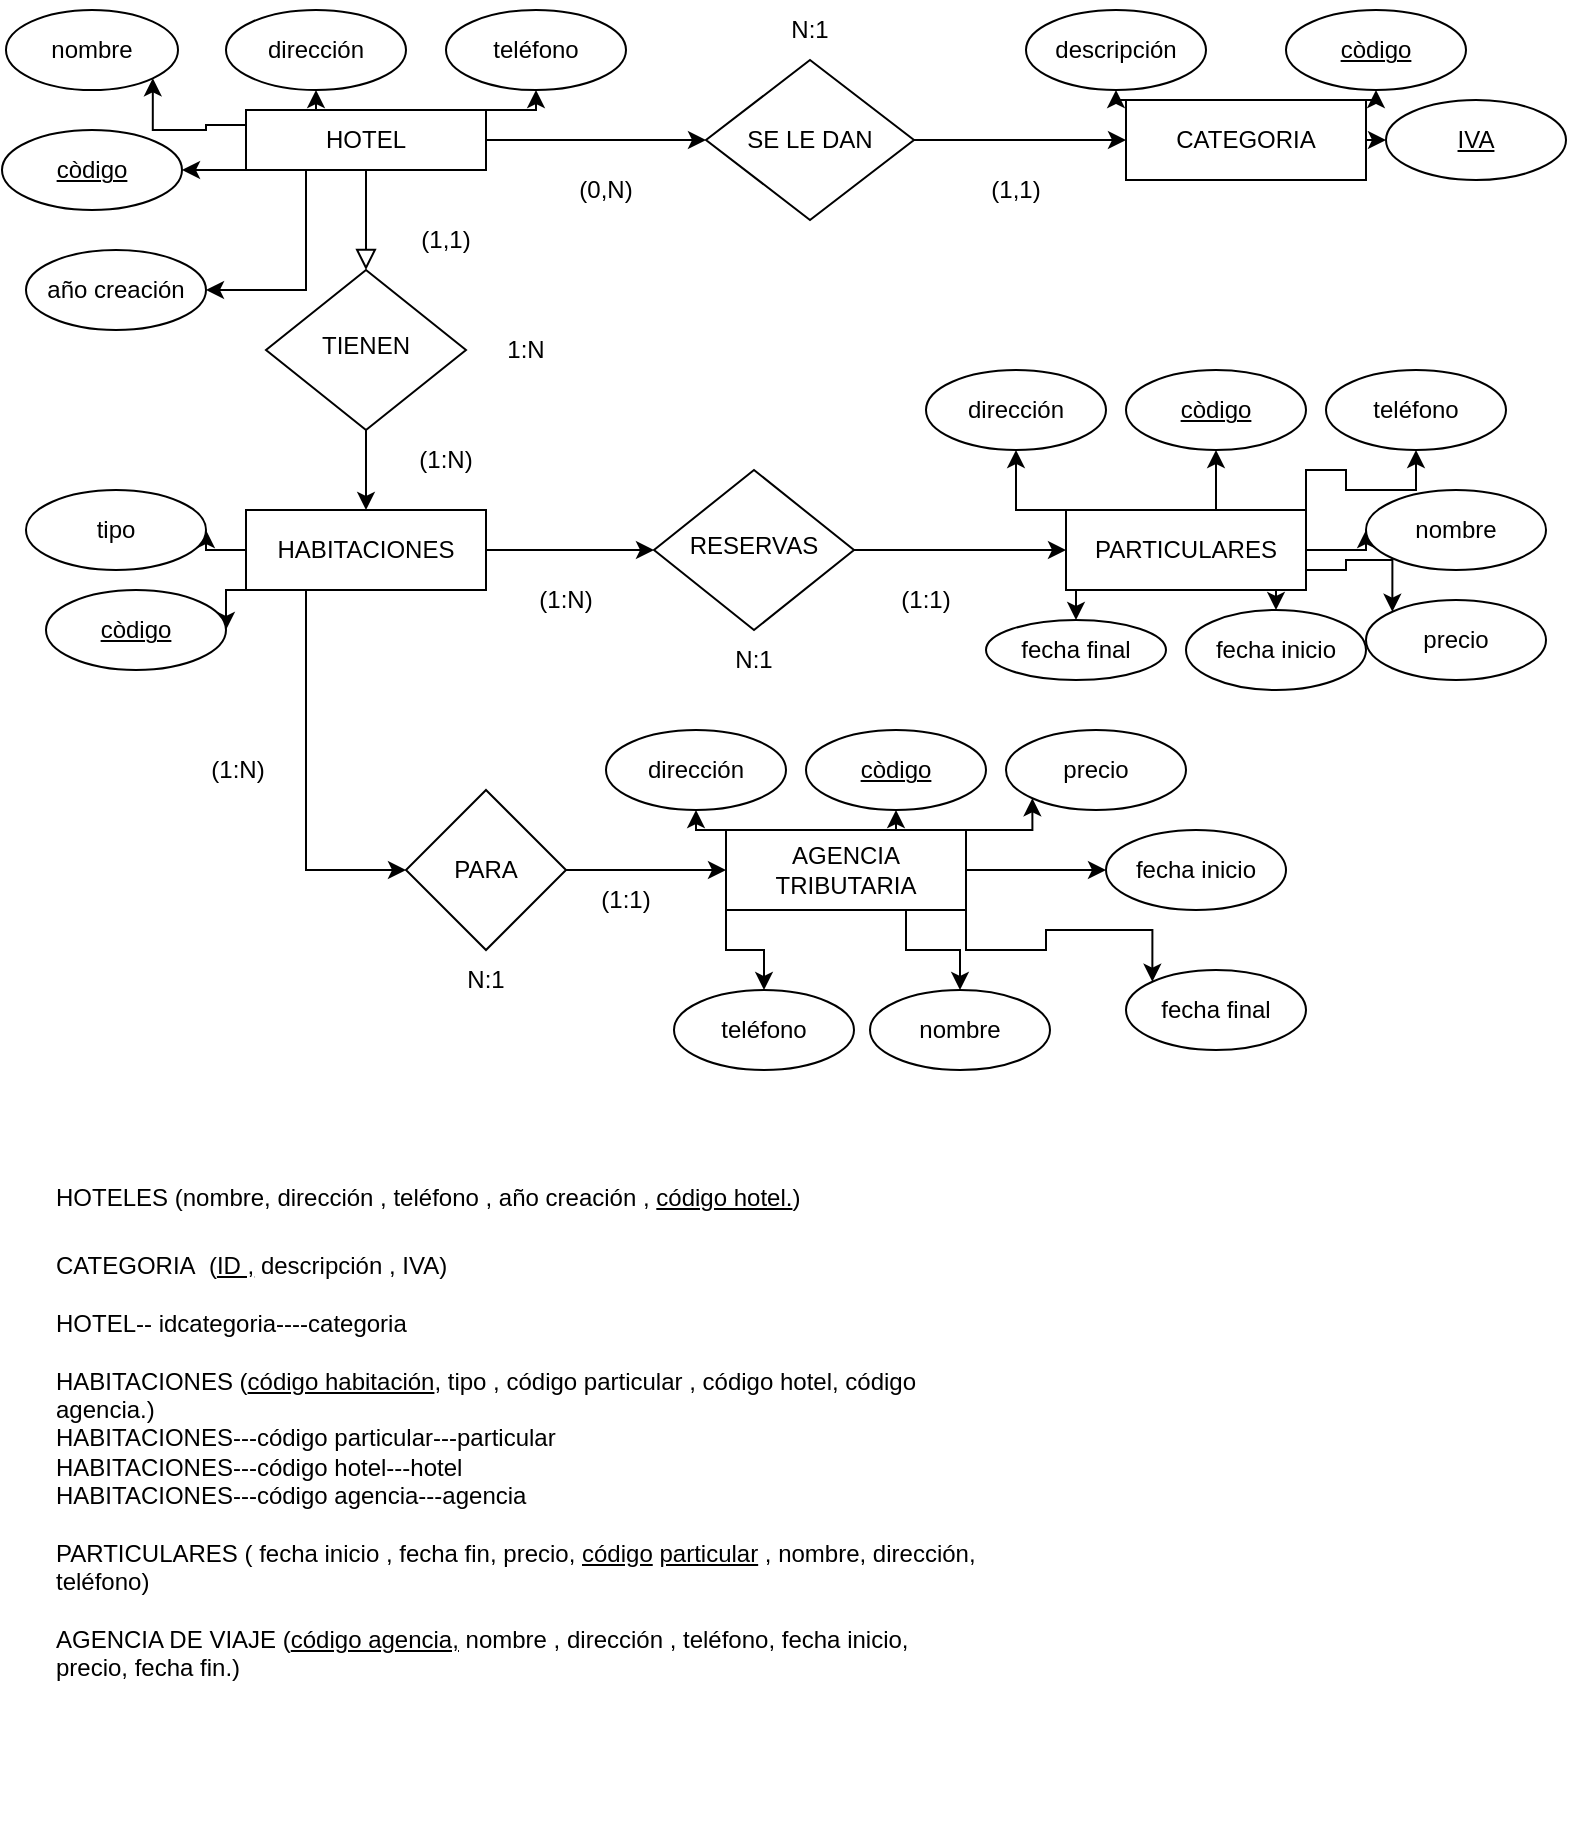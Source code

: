 <mxfile version="22.1.0" type="device">
  <diagram id="C5RBs43oDa-KdzZeNtuy" name="Page-1">
    <mxGraphModel dx="1072" dy="481" grid="1" gridSize="10" guides="1" tooltips="1" connect="1" arrows="1" fold="1" page="1" pageScale="1" pageWidth="827" pageHeight="1169" math="0" shadow="0">
      <root>
        <mxCell id="WIyWlLk6GJQsqaUBKTNV-0" />
        <mxCell id="WIyWlLk6GJQsqaUBKTNV-1" parent="WIyWlLk6GJQsqaUBKTNV-0" />
        <mxCell id="WIyWlLk6GJQsqaUBKTNV-2" value="" style="rounded=0;html=1;jettySize=auto;orthogonalLoop=1;fontSize=11;endArrow=block;endFill=0;endSize=8;strokeWidth=1;shadow=0;labelBackgroundColor=none;edgeStyle=orthogonalEdgeStyle;" parent="WIyWlLk6GJQsqaUBKTNV-1" source="WIyWlLk6GJQsqaUBKTNV-3" target="WIyWlLk6GJQsqaUBKTNV-6" edge="1">
          <mxGeometry relative="1" as="geometry" />
        </mxCell>
        <mxCell id="SBHurYg6BpUOCejWEk27-8" style="edgeStyle=orthogonalEdgeStyle;rounded=0;orthogonalLoop=1;jettySize=auto;html=1;exitX=1;exitY=0.5;exitDx=0;exitDy=0;entryX=0;entryY=0.5;entryDx=0;entryDy=0;" edge="1" parent="WIyWlLk6GJQsqaUBKTNV-1" source="WIyWlLk6GJQsqaUBKTNV-3" target="SBHurYg6BpUOCejWEk27-6">
          <mxGeometry relative="1" as="geometry" />
        </mxCell>
        <mxCell id="SBHurYg6BpUOCejWEk27-13" style="edgeStyle=orthogonalEdgeStyle;rounded=0;orthogonalLoop=1;jettySize=auto;html=1;exitX=0.25;exitY=1;exitDx=0;exitDy=0;entryX=1;entryY=0.5;entryDx=0;entryDy=0;" edge="1" parent="WIyWlLk6GJQsqaUBKTNV-1" source="WIyWlLk6GJQsqaUBKTNV-3" target="SBHurYg6BpUOCejWEk27-4">
          <mxGeometry relative="1" as="geometry" />
        </mxCell>
        <mxCell id="SBHurYg6BpUOCejWEk27-14" style="edgeStyle=orthogonalEdgeStyle;rounded=0;orthogonalLoop=1;jettySize=auto;html=1;exitX=0;exitY=1;exitDx=0;exitDy=0;entryX=1;entryY=0.5;entryDx=0;entryDy=0;" edge="1" parent="WIyWlLk6GJQsqaUBKTNV-1" source="WIyWlLk6GJQsqaUBKTNV-3" target="SBHurYg6BpUOCejWEk27-3">
          <mxGeometry relative="1" as="geometry" />
        </mxCell>
        <mxCell id="SBHurYg6BpUOCejWEk27-15" style="edgeStyle=orthogonalEdgeStyle;rounded=0;orthogonalLoop=1;jettySize=auto;html=1;exitX=0;exitY=0.25;exitDx=0;exitDy=0;entryX=1;entryY=1;entryDx=0;entryDy=0;" edge="1" parent="WIyWlLk6GJQsqaUBKTNV-1" source="WIyWlLk6GJQsqaUBKTNV-3" target="SBHurYg6BpUOCejWEk27-0">
          <mxGeometry relative="1" as="geometry" />
        </mxCell>
        <mxCell id="SBHurYg6BpUOCejWEk27-16" style="edgeStyle=orthogonalEdgeStyle;rounded=0;orthogonalLoop=1;jettySize=auto;html=1;exitX=0.25;exitY=0;exitDx=0;exitDy=0;entryX=0.5;entryY=1;entryDx=0;entryDy=0;" edge="1" parent="WIyWlLk6GJQsqaUBKTNV-1" source="WIyWlLk6GJQsqaUBKTNV-3" target="SBHurYg6BpUOCejWEk27-1">
          <mxGeometry relative="1" as="geometry" />
        </mxCell>
        <mxCell id="SBHurYg6BpUOCejWEk27-17" style="edgeStyle=orthogonalEdgeStyle;rounded=0;orthogonalLoop=1;jettySize=auto;html=1;exitX=1;exitY=0;exitDx=0;exitDy=0;entryX=0.5;entryY=1;entryDx=0;entryDy=0;" edge="1" parent="WIyWlLk6GJQsqaUBKTNV-1" source="WIyWlLk6GJQsqaUBKTNV-3" target="SBHurYg6BpUOCejWEk27-2">
          <mxGeometry relative="1" as="geometry" />
        </mxCell>
        <mxCell id="WIyWlLk6GJQsqaUBKTNV-3" value="HOTEL" style="rounded=1;whiteSpace=wrap;html=1;fontSize=12;glass=0;strokeWidth=1;shadow=0;arcSize=0;" parent="WIyWlLk6GJQsqaUBKTNV-1" vertex="1">
          <mxGeometry x="160" y="90" width="120" height="30" as="geometry" />
        </mxCell>
        <mxCell id="SBHurYg6BpUOCejWEk27-21" style="edgeStyle=orthogonalEdgeStyle;rounded=0;orthogonalLoop=1;jettySize=auto;html=1;exitX=0.5;exitY=1;exitDx=0;exitDy=0;entryX=0.5;entryY=0;entryDx=0;entryDy=0;" edge="1" parent="WIyWlLk6GJQsqaUBKTNV-1" source="WIyWlLk6GJQsqaUBKTNV-6" target="WIyWlLk6GJQsqaUBKTNV-12">
          <mxGeometry relative="1" as="geometry" />
        </mxCell>
        <mxCell id="WIyWlLk6GJQsqaUBKTNV-6" value="TIENEN" style="rhombus;whiteSpace=wrap;html=1;shadow=0;fontFamily=Helvetica;fontSize=12;align=center;strokeWidth=1;spacing=6;spacingTop=-4;" parent="WIyWlLk6GJQsqaUBKTNV-1" vertex="1">
          <mxGeometry x="170" y="170" width="100" height="80" as="geometry" />
        </mxCell>
        <mxCell id="SBHurYg6BpUOCejWEk27-18" style="edgeStyle=orthogonalEdgeStyle;rounded=0;orthogonalLoop=1;jettySize=auto;html=1;exitX=0;exitY=0;exitDx=0;exitDy=0;entryX=0.5;entryY=1;entryDx=0;entryDy=0;" edge="1" parent="WIyWlLk6GJQsqaUBKTNV-1" source="WIyWlLk6GJQsqaUBKTNV-7" target="SBHurYg6BpUOCejWEk27-10">
          <mxGeometry relative="1" as="geometry" />
        </mxCell>
        <mxCell id="SBHurYg6BpUOCejWEk27-19" style="edgeStyle=orthogonalEdgeStyle;rounded=0;orthogonalLoop=1;jettySize=auto;html=1;exitX=1;exitY=0;exitDx=0;exitDy=0;entryX=0.5;entryY=1;entryDx=0;entryDy=0;" edge="1" parent="WIyWlLk6GJQsqaUBKTNV-1" source="WIyWlLk6GJQsqaUBKTNV-7" target="SBHurYg6BpUOCejWEk27-11">
          <mxGeometry relative="1" as="geometry" />
        </mxCell>
        <mxCell id="SBHurYg6BpUOCejWEk27-20" style="edgeStyle=orthogonalEdgeStyle;rounded=0;orthogonalLoop=1;jettySize=auto;html=1;exitX=1;exitY=0.5;exitDx=0;exitDy=0;entryX=0;entryY=0.5;entryDx=0;entryDy=0;" edge="1" parent="WIyWlLk6GJQsqaUBKTNV-1" source="WIyWlLk6GJQsqaUBKTNV-7" target="SBHurYg6BpUOCejWEk27-12">
          <mxGeometry relative="1" as="geometry" />
        </mxCell>
        <mxCell id="WIyWlLk6GJQsqaUBKTNV-7" value="CATEGORIA" style="rounded=1;whiteSpace=wrap;html=1;fontSize=12;glass=0;strokeWidth=1;shadow=0;arcSize=0;" parent="WIyWlLk6GJQsqaUBKTNV-1" vertex="1">
          <mxGeometry x="600" y="85" width="120" height="40" as="geometry" />
        </mxCell>
        <mxCell id="SBHurYg6BpUOCejWEk27-25" style="edgeStyle=orthogonalEdgeStyle;rounded=0;orthogonalLoop=1;jettySize=auto;html=1;exitX=1;exitY=0.5;exitDx=0;exitDy=0;entryX=0;entryY=0.5;entryDx=0;entryDy=0;" edge="1" parent="WIyWlLk6GJQsqaUBKTNV-1" source="WIyWlLk6GJQsqaUBKTNV-10" target="WIyWlLk6GJQsqaUBKTNV-11">
          <mxGeometry relative="1" as="geometry" />
        </mxCell>
        <mxCell id="WIyWlLk6GJQsqaUBKTNV-10" value="RESERVAS" style="rhombus;whiteSpace=wrap;html=1;shadow=0;fontFamily=Helvetica;fontSize=12;align=center;strokeWidth=1;spacing=6;spacingTop=-4;" parent="WIyWlLk6GJQsqaUBKTNV-1" vertex="1">
          <mxGeometry x="364" y="270" width="100" height="80" as="geometry" />
        </mxCell>
        <mxCell id="SBHurYg6BpUOCejWEk27-38" style="edgeStyle=orthogonalEdgeStyle;rounded=0;orthogonalLoop=1;jettySize=auto;html=1;exitX=0;exitY=0;exitDx=0;exitDy=0;entryX=0.5;entryY=1;entryDx=0;entryDy=0;" edge="1" parent="WIyWlLk6GJQsqaUBKTNV-1" source="WIyWlLk6GJQsqaUBKTNV-11" target="SBHurYg6BpUOCejWEk27-33">
          <mxGeometry relative="1" as="geometry" />
        </mxCell>
        <mxCell id="SBHurYg6BpUOCejWEk27-39" style="edgeStyle=orthogonalEdgeStyle;rounded=0;orthogonalLoop=1;jettySize=auto;html=1;exitX=0.5;exitY=0;exitDx=0;exitDy=0;entryX=0.5;entryY=1;entryDx=0;entryDy=0;" edge="1" parent="WIyWlLk6GJQsqaUBKTNV-1" source="WIyWlLk6GJQsqaUBKTNV-11" target="SBHurYg6BpUOCejWEk27-26">
          <mxGeometry relative="1" as="geometry" />
        </mxCell>
        <mxCell id="SBHurYg6BpUOCejWEk27-40" style="edgeStyle=orthogonalEdgeStyle;rounded=0;orthogonalLoop=1;jettySize=auto;html=1;exitX=1;exitY=0;exitDx=0;exitDy=0;entryX=0.5;entryY=1;entryDx=0;entryDy=0;" edge="1" parent="WIyWlLk6GJQsqaUBKTNV-1" source="WIyWlLk6GJQsqaUBKTNV-11" target="SBHurYg6BpUOCejWEk27-28">
          <mxGeometry relative="1" as="geometry" />
        </mxCell>
        <mxCell id="SBHurYg6BpUOCejWEk27-41" style="edgeStyle=orthogonalEdgeStyle;rounded=0;orthogonalLoop=1;jettySize=auto;html=1;exitX=1;exitY=0.5;exitDx=0;exitDy=0;entryX=0;entryY=0.5;entryDx=0;entryDy=0;" edge="1" parent="WIyWlLk6GJQsqaUBKTNV-1" source="WIyWlLk6GJQsqaUBKTNV-11" target="SBHurYg6BpUOCejWEk27-29">
          <mxGeometry relative="1" as="geometry" />
        </mxCell>
        <mxCell id="SBHurYg6BpUOCejWEk27-42" style="edgeStyle=orthogonalEdgeStyle;rounded=0;orthogonalLoop=1;jettySize=auto;html=1;exitX=1;exitY=0.75;exitDx=0;exitDy=0;entryX=0;entryY=0;entryDx=0;entryDy=0;" edge="1" parent="WIyWlLk6GJQsqaUBKTNV-1" source="WIyWlLk6GJQsqaUBKTNV-11" target="SBHurYg6BpUOCejWEk27-30">
          <mxGeometry relative="1" as="geometry" />
        </mxCell>
        <mxCell id="SBHurYg6BpUOCejWEk27-43" style="edgeStyle=orthogonalEdgeStyle;rounded=0;orthogonalLoop=1;jettySize=auto;html=1;exitX=0.75;exitY=1;exitDx=0;exitDy=0;entryX=0.5;entryY=0;entryDx=0;entryDy=0;" edge="1" parent="WIyWlLk6GJQsqaUBKTNV-1" source="WIyWlLk6GJQsqaUBKTNV-11" target="SBHurYg6BpUOCejWEk27-31">
          <mxGeometry relative="1" as="geometry" />
        </mxCell>
        <mxCell id="SBHurYg6BpUOCejWEk27-44" style="edgeStyle=orthogonalEdgeStyle;rounded=0;orthogonalLoop=1;jettySize=auto;html=1;exitX=0.25;exitY=1;exitDx=0;exitDy=0;entryX=0.5;entryY=0;entryDx=0;entryDy=0;" edge="1" parent="WIyWlLk6GJQsqaUBKTNV-1" source="WIyWlLk6GJQsqaUBKTNV-11" target="SBHurYg6BpUOCejWEk27-32">
          <mxGeometry relative="1" as="geometry" />
        </mxCell>
        <mxCell id="WIyWlLk6GJQsqaUBKTNV-11" value="PARTICULARES" style="rounded=1;whiteSpace=wrap;html=1;fontSize=12;glass=0;strokeWidth=1;shadow=0;arcSize=0;" parent="WIyWlLk6GJQsqaUBKTNV-1" vertex="1">
          <mxGeometry x="570" y="290" width="120" height="40" as="geometry" />
        </mxCell>
        <mxCell id="SBHurYg6BpUOCejWEk27-24" style="edgeStyle=orthogonalEdgeStyle;rounded=0;orthogonalLoop=1;jettySize=auto;html=1;exitX=1;exitY=0.5;exitDx=0;exitDy=0;entryX=0;entryY=0.5;entryDx=0;entryDy=0;" edge="1" parent="WIyWlLk6GJQsqaUBKTNV-1" source="WIyWlLk6GJQsqaUBKTNV-12" target="WIyWlLk6GJQsqaUBKTNV-10">
          <mxGeometry relative="1" as="geometry" />
        </mxCell>
        <mxCell id="SBHurYg6BpUOCejWEk27-35" style="edgeStyle=orthogonalEdgeStyle;rounded=0;orthogonalLoop=1;jettySize=auto;html=1;exitX=0.25;exitY=1;exitDx=0;exitDy=0;entryX=0;entryY=0.5;entryDx=0;entryDy=0;" edge="1" parent="WIyWlLk6GJQsqaUBKTNV-1" source="WIyWlLk6GJQsqaUBKTNV-12" target="SBHurYg6BpUOCejWEk27-34">
          <mxGeometry relative="1" as="geometry" />
        </mxCell>
        <mxCell id="SBHurYg6BpUOCejWEk27-36" style="edgeStyle=orthogonalEdgeStyle;rounded=0;orthogonalLoop=1;jettySize=auto;html=1;exitX=0;exitY=0.5;exitDx=0;exitDy=0;entryX=1;entryY=0.5;entryDx=0;entryDy=0;" edge="1" parent="WIyWlLk6GJQsqaUBKTNV-1" source="WIyWlLk6GJQsqaUBKTNV-12" target="SBHurYg6BpUOCejWEk27-23">
          <mxGeometry relative="1" as="geometry" />
        </mxCell>
        <mxCell id="SBHurYg6BpUOCejWEk27-37" style="edgeStyle=orthogonalEdgeStyle;rounded=0;orthogonalLoop=1;jettySize=auto;html=1;exitX=0;exitY=1;exitDx=0;exitDy=0;entryX=1;entryY=0.5;entryDx=0;entryDy=0;" edge="1" parent="WIyWlLk6GJQsqaUBKTNV-1" source="WIyWlLk6GJQsqaUBKTNV-12" target="SBHurYg6BpUOCejWEk27-22">
          <mxGeometry relative="1" as="geometry" />
        </mxCell>
        <mxCell id="WIyWlLk6GJQsqaUBKTNV-12" value="HABITACIONES" style="rounded=1;whiteSpace=wrap;html=1;fontSize=12;glass=0;strokeWidth=1;shadow=0;arcSize=0;" parent="WIyWlLk6GJQsqaUBKTNV-1" vertex="1">
          <mxGeometry x="160" y="290" width="120" height="40" as="geometry" />
        </mxCell>
        <mxCell id="SBHurYg6BpUOCejWEk27-0" value="nombre" style="ellipse;whiteSpace=wrap;html=1;" vertex="1" parent="WIyWlLk6GJQsqaUBKTNV-1">
          <mxGeometry x="40" y="40" width="86" height="40" as="geometry" />
        </mxCell>
        <mxCell id="SBHurYg6BpUOCejWEk27-1" value="dirección" style="ellipse;whiteSpace=wrap;html=1;" vertex="1" parent="WIyWlLk6GJQsqaUBKTNV-1">
          <mxGeometry x="150" y="40" width="90" height="40" as="geometry" />
        </mxCell>
        <mxCell id="SBHurYg6BpUOCejWEk27-2" value="teléfono" style="ellipse;whiteSpace=wrap;html=1;" vertex="1" parent="WIyWlLk6GJQsqaUBKTNV-1">
          <mxGeometry x="260" y="40" width="90" height="40" as="geometry" />
        </mxCell>
        <mxCell id="SBHurYg6BpUOCejWEk27-3" value="&lt;u&gt;còdigo&lt;/u&gt;" style="ellipse;whiteSpace=wrap;html=1;" vertex="1" parent="WIyWlLk6GJQsqaUBKTNV-1">
          <mxGeometry x="38" y="100" width="90" height="40" as="geometry" />
        </mxCell>
        <mxCell id="SBHurYg6BpUOCejWEk27-4" value="año creación" style="ellipse;whiteSpace=wrap;html=1;" vertex="1" parent="WIyWlLk6GJQsqaUBKTNV-1">
          <mxGeometry x="50" y="160" width="90" height="40" as="geometry" />
        </mxCell>
        <mxCell id="SBHurYg6BpUOCejWEk27-7" style="edgeStyle=orthogonalEdgeStyle;rounded=0;orthogonalLoop=1;jettySize=auto;html=1;exitX=1;exitY=0.5;exitDx=0;exitDy=0;" edge="1" parent="WIyWlLk6GJQsqaUBKTNV-1" source="SBHurYg6BpUOCejWEk27-6" target="WIyWlLk6GJQsqaUBKTNV-7">
          <mxGeometry relative="1" as="geometry" />
        </mxCell>
        <mxCell id="SBHurYg6BpUOCejWEk27-6" value="SE LE DAN" style="rhombus;whiteSpace=wrap;html=1;" vertex="1" parent="WIyWlLk6GJQsqaUBKTNV-1">
          <mxGeometry x="390" y="65" width="104" height="80" as="geometry" />
        </mxCell>
        <mxCell id="SBHurYg6BpUOCejWEk27-10" value="descripción" style="ellipse;whiteSpace=wrap;html=1;" vertex="1" parent="WIyWlLk6GJQsqaUBKTNV-1">
          <mxGeometry x="550" y="40" width="90" height="40" as="geometry" />
        </mxCell>
        <mxCell id="SBHurYg6BpUOCejWEk27-11" value="&lt;u&gt;còdigo&lt;/u&gt;" style="ellipse;whiteSpace=wrap;html=1;" vertex="1" parent="WIyWlLk6GJQsqaUBKTNV-1">
          <mxGeometry x="680" y="40" width="90" height="40" as="geometry" />
        </mxCell>
        <mxCell id="SBHurYg6BpUOCejWEk27-12" value="&lt;u&gt;IVA&lt;/u&gt;" style="ellipse;whiteSpace=wrap;html=1;" vertex="1" parent="WIyWlLk6GJQsqaUBKTNV-1">
          <mxGeometry x="730" y="85" width="90" height="40" as="geometry" />
        </mxCell>
        <mxCell id="SBHurYg6BpUOCejWEk27-22" value="&lt;u&gt;còdigo&lt;/u&gt;" style="ellipse;whiteSpace=wrap;html=1;" vertex="1" parent="WIyWlLk6GJQsqaUBKTNV-1">
          <mxGeometry x="60" y="330" width="90" height="40" as="geometry" />
        </mxCell>
        <mxCell id="SBHurYg6BpUOCejWEk27-23" value="tipo" style="ellipse;whiteSpace=wrap;html=1;" vertex="1" parent="WIyWlLk6GJQsqaUBKTNV-1">
          <mxGeometry x="50" y="280" width="90" height="40" as="geometry" />
        </mxCell>
        <mxCell id="SBHurYg6BpUOCejWEk27-26" value="&lt;u&gt;còdigo&lt;/u&gt;" style="ellipse;whiteSpace=wrap;html=1;" vertex="1" parent="WIyWlLk6GJQsqaUBKTNV-1">
          <mxGeometry x="600" y="220" width="90" height="40" as="geometry" />
        </mxCell>
        <mxCell id="SBHurYg6BpUOCejWEk27-28" value="teléfono" style="ellipse;whiteSpace=wrap;html=1;" vertex="1" parent="WIyWlLk6GJQsqaUBKTNV-1">
          <mxGeometry x="700" y="220" width="90" height="40" as="geometry" />
        </mxCell>
        <mxCell id="SBHurYg6BpUOCejWEk27-29" value="nombre" style="ellipse;whiteSpace=wrap;html=1;" vertex="1" parent="WIyWlLk6GJQsqaUBKTNV-1">
          <mxGeometry x="720" y="280" width="90" height="40" as="geometry" />
        </mxCell>
        <mxCell id="SBHurYg6BpUOCejWEk27-30" value="precio" style="ellipse;whiteSpace=wrap;html=1;" vertex="1" parent="WIyWlLk6GJQsqaUBKTNV-1">
          <mxGeometry x="720" y="335" width="90" height="40" as="geometry" />
        </mxCell>
        <mxCell id="SBHurYg6BpUOCejWEk27-31" value="fecha inicio" style="ellipse;whiteSpace=wrap;html=1;" vertex="1" parent="WIyWlLk6GJQsqaUBKTNV-1">
          <mxGeometry x="630" y="340" width="90" height="40" as="geometry" />
        </mxCell>
        <mxCell id="SBHurYg6BpUOCejWEk27-32" value="fecha final" style="ellipse;whiteSpace=wrap;html=1;" vertex="1" parent="WIyWlLk6GJQsqaUBKTNV-1">
          <mxGeometry x="530" y="345" width="90" height="30" as="geometry" />
        </mxCell>
        <mxCell id="SBHurYg6BpUOCejWEk27-33" value="dirección" style="ellipse;whiteSpace=wrap;html=1;" vertex="1" parent="WIyWlLk6GJQsqaUBKTNV-1">
          <mxGeometry x="500" y="220" width="90" height="40" as="geometry" />
        </mxCell>
        <mxCell id="SBHurYg6BpUOCejWEk27-54" style="edgeStyle=orthogonalEdgeStyle;rounded=0;orthogonalLoop=1;jettySize=auto;html=1;exitX=1;exitY=0.5;exitDx=0;exitDy=0;entryX=0;entryY=0.5;entryDx=0;entryDy=0;" edge="1" parent="WIyWlLk6GJQsqaUBKTNV-1" source="SBHurYg6BpUOCejWEk27-34" target="SBHurYg6BpUOCejWEk27-45">
          <mxGeometry relative="1" as="geometry" />
        </mxCell>
        <mxCell id="SBHurYg6BpUOCejWEk27-34" value="PARA" style="rhombus;whiteSpace=wrap;html=1;" vertex="1" parent="WIyWlLk6GJQsqaUBKTNV-1">
          <mxGeometry x="240" y="430" width="80" height="80" as="geometry" />
        </mxCell>
        <mxCell id="SBHurYg6BpUOCejWEk27-55" style="edgeStyle=orthogonalEdgeStyle;rounded=0;orthogonalLoop=1;jettySize=auto;html=1;exitX=0;exitY=0;exitDx=0;exitDy=0;entryX=0.5;entryY=1;entryDx=0;entryDy=0;" edge="1" parent="WIyWlLk6GJQsqaUBKTNV-1" source="SBHurYg6BpUOCejWEk27-45" target="SBHurYg6BpUOCejWEk27-53">
          <mxGeometry relative="1" as="geometry" />
        </mxCell>
        <mxCell id="SBHurYg6BpUOCejWEk27-56" style="edgeStyle=orthogonalEdgeStyle;rounded=0;orthogonalLoop=1;jettySize=auto;html=1;exitX=0.75;exitY=0;exitDx=0;exitDy=0;entryX=0.5;entryY=1;entryDx=0;entryDy=0;" edge="1" parent="WIyWlLk6GJQsqaUBKTNV-1" source="SBHurYg6BpUOCejWEk27-45" target="SBHurYg6BpUOCejWEk27-49">
          <mxGeometry relative="1" as="geometry" />
        </mxCell>
        <mxCell id="SBHurYg6BpUOCejWEk27-57" style="edgeStyle=orthogonalEdgeStyle;rounded=0;orthogonalLoop=1;jettySize=auto;html=1;exitX=1;exitY=0;exitDx=0;exitDy=0;entryX=0;entryY=1;entryDx=0;entryDy=0;" edge="1" parent="WIyWlLk6GJQsqaUBKTNV-1" source="SBHurYg6BpUOCejWEk27-45" target="SBHurYg6BpUOCejWEk27-46">
          <mxGeometry relative="1" as="geometry" />
        </mxCell>
        <mxCell id="SBHurYg6BpUOCejWEk27-58" style="edgeStyle=orthogonalEdgeStyle;rounded=0;orthogonalLoop=1;jettySize=auto;html=1;exitX=1;exitY=0.5;exitDx=0;exitDy=0;entryX=0;entryY=0.5;entryDx=0;entryDy=0;" edge="1" parent="WIyWlLk6GJQsqaUBKTNV-1" source="SBHurYg6BpUOCejWEk27-45" target="SBHurYg6BpUOCejWEk27-47">
          <mxGeometry relative="1" as="geometry" />
        </mxCell>
        <mxCell id="SBHurYg6BpUOCejWEk27-59" style="edgeStyle=orthogonalEdgeStyle;rounded=0;orthogonalLoop=1;jettySize=auto;html=1;exitX=1;exitY=1;exitDx=0;exitDy=0;entryX=0;entryY=0;entryDx=0;entryDy=0;" edge="1" parent="WIyWlLk6GJQsqaUBKTNV-1" source="SBHurYg6BpUOCejWEk27-45" target="SBHurYg6BpUOCejWEk27-48">
          <mxGeometry relative="1" as="geometry" />
        </mxCell>
        <mxCell id="SBHurYg6BpUOCejWEk27-61" style="edgeStyle=orthogonalEdgeStyle;rounded=0;orthogonalLoop=1;jettySize=auto;html=1;exitX=0;exitY=1;exitDx=0;exitDy=0;entryX=0.5;entryY=0;entryDx=0;entryDy=0;" edge="1" parent="WIyWlLk6GJQsqaUBKTNV-1" source="SBHurYg6BpUOCejWEk27-45" target="SBHurYg6BpUOCejWEk27-52">
          <mxGeometry relative="1" as="geometry" />
        </mxCell>
        <mxCell id="SBHurYg6BpUOCejWEk27-62" style="edgeStyle=orthogonalEdgeStyle;rounded=0;orthogonalLoop=1;jettySize=auto;html=1;exitX=0.75;exitY=1;exitDx=0;exitDy=0;entryX=0.5;entryY=0;entryDx=0;entryDy=0;" edge="1" parent="WIyWlLk6GJQsqaUBKTNV-1" source="SBHurYg6BpUOCejWEk27-45" target="SBHurYg6BpUOCejWEk27-50">
          <mxGeometry relative="1" as="geometry" />
        </mxCell>
        <mxCell id="SBHurYg6BpUOCejWEk27-45" value="AGENCIA TRIBUTARIA" style="rounded=0;whiteSpace=wrap;html=1;" vertex="1" parent="WIyWlLk6GJQsqaUBKTNV-1">
          <mxGeometry x="400" y="450" width="120" height="40" as="geometry" />
        </mxCell>
        <mxCell id="SBHurYg6BpUOCejWEk27-46" value="precio" style="ellipse;whiteSpace=wrap;html=1;" vertex="1" parent="WIyWlLk6GJQsqaUBKTNV-1">
          <mxGeometry x="540" y="400" width="90" height="40" as="geometry" />
        </mxCell>
        <mxCell id="SBHurYg6BpUOCejWEk27-47" value="fecha inicio" style="ellipse;whiteSpace=wrap;html=1;" vertex="1" parent="WIyWlLk6GJQsqaUBKTNV-1">
          <mxGeometry x="590" y="450" width="90" height="40" as="geometry" />
        </mxCell>
        <mxCell id="SBHurYg6BpUOCejWEk27-48" value="fecha final" style="ellipse;whiteSpace=wrap;html=1;" vertex="1" parent="WIyWlLk6GJQsqaUBKTNV-1">
          <mxGeometry x="600" y="520" width="90" height="40" as="geometry" />
        </mxCell>
        <mxCell id="SBHurYg6BpUOCejWEk27-49" value="&lt;u&gt;còdigo&lt;/u&gt;" style="ellipse;whiteSpace=wrap;html=1;" vertex="1" parent="WIyWlLk6GJQsqaUBKTNV-1">
          <mxGeometry x="440" y="400" width="90" height="40" as="geometry" />
        </mxCell>
        <mxCell id="SBHurYg6BpUOCejWEk27-50" value="nombre" style="ellipse;whiteSpace=wrap;html=1;" vertex="1" parent="WIyWlLk6GJQsqaUBKTNV-1">
          <mxGeometry x="472" y="530" width="90" height="40" as="geometry" />
        </mxCell>
        <mxCell id="SBHurYg6BpUOCejWEk27-52" value="teléfono" style="ellipse;whiteSpace=wrap;html=1;" vertex="1" parent="WIyWlLk6GJQsqaUBKTNV-1">
          <mxGeometry x="374" y="530" width="90" height="40" as="geometry" />
        </mxCell>
        <mxCell id="SBHurYg6BpUOCejWEk27-53" value="dirección" style="ellipse;whiteSpace=wrap;html=1;" vertex="1" parent="WIyWlLk6GJQsqaUBKTNV-1">
          <mxGeometry x="340" y="400" width="90" height="40" as="geometry" />
        </mxCell>
        <mxCell id="SBHurYg6BpUOCejWEk27-63" value="(0,N)" style="text;html=1;strokeColor=none;fillColor=none;align=center;verticalAlign=middle;whiteSpace=wrap;rounded=0;" vertex="1" parent="WIyWlLk6GJQsqaUBKTNV-1">
          <mxGeometry x="310" y="115" width="60" height="30" as="geometry" />
        </mxCell>
        <mxCell id="SBHurYg6BpUOCejWEk27-64" value="N:1" style="text;html=1;strokeColor=none;fillColor=none;align=center;verticalAlign=middle;whiteSpace=wrap;rounded=0;" vertex="1" parent="WIyWlLk6GJQsqaUBKTNV-1">
          <mxGeometry x="412" y="35" width="60" height="30" as="geometry" />
        </mxCell>
        <mxCell id="SBHurYg6BpUOCejWEk27-65" value="(1,1)" style="text;html=1;strokeColor=none;fillColor=none;align=center;verticalAlign=middle;whiteSpace=wrap;rounded=0;" vertex="1" parent="WIyWlLk6GJQsqaUBKTNV-1">
          <mxGeometry x="515" y="115" width="60" height="30" as="geometry" />
        </mxCell>
        <mxCell id="SBHurYg6BpUOCejWEk27-66" value="(1,1)" style="text;html=1;strokeColor=none;fillColor=none;align=center;verticalAlign=middle;whiteSpace=wrap;rounded=0;" vertex="1" parent="WIyWlLk6GJQsqaUBKTNV-1">
          <mxGeometry x="230" y="140" width="60" height="30" as="geometry" />
        </mxCell>
        <mxCell id="SBHurYg6BpUOCejWEk27-67" value="1:N" style="text;html=1;strokeColor=none;fillColor=none;align=center;verticalAlign=middle;whiteSpace=wrap;rounded=0;" vertex="1" parent="WIyWlLk6GJQsqaUBKTNV-1">
          <mxGeometry x="270" y="195" width="60" height="30" as="geometry" />
        </mxCell>
        <mxCell id="SBHurYg6BpUOCejWEk27-68" value="(1:N)" style="text;html=1;strokeColor=none;fillColor=none;align=center;verticalAlign=middle;whiteSpace=wrap;rounded=0;" vertex="1" parent="WIyWlLk6GJQsqaUBKTNV-1">
          <mxGeometry x="230" y="250" width="60" height="30" as="geometry" />
        </mxCell>
        <mxCell id="SBHurYg6BpUOCejWEk27-69" value="(1:N)" style="text;html=1;strokeColor=none;fillColor=none;align=center;verticalAlign=middle;whiteSpace=wrap;rounded=0;" vertex="1" parent="WIyWlLk6GJQsqaUBKTNV-1">
          <mxGeometry x="126" y="405" width="60" height="30" as="geometry" />
        </mxCell>
        <mxCell id="SBHurYg6BpUOCejWEk27-70" value="N:1" style="text;html=1;strokeColor=none;fillColor=none;align=center;verticalAlign=middle;whiteSpace=wrap;rounded=0;" vertex="1" parent="WIyWlLk6GJQsqaUBKTNV-1">
          <mxGeometry x="250" y="510" width="60" height="30" as="geometry" />
        </mxCell>
        <mxCell id="SBHurYg6BpUOCejWEk27-71" value="(1:1)" style="text;html=1;strokeColor=none;fillColor=none;align=center;verticalAlign=middle;whiteSpace=wrap;rounded=0;" vertex="1" parent="WIyWlLk6GJQsqaUBKTNV-1">
          <mxGeometry x="320" y="470" width="60" height="30" as="geometry" />
        </mxCell>
        <mxCell id="SBHurYg6BpUOCejWEk27-73" value="(1:N)" style="text;html=1;strokeColor=none;fillColor=none;align=center;verticalAlign=middle;whiteSpace=wrap;rounded=0;" vertex="1" parent="WIyWlLk6GJQsqaUBKTNV-1">
          <mxGeometry x="290" y="320" width="60" height="30" as="geometry" />
        </mxCell>
        <mxCell id="SBHurYg6BpUOCejWEk27-74" value="N:1" style="text;html=1;strokeColor=none;fillColor=none;align=center;verticalAlign=middle;whiteSpace=wrap;rounded=0;" vertex="1" parent="WIyWlLk6GJQsqaUBKTNV-1">
          <mxGeometry x="384" y="350" width="60" height="30" as="geometry" />
        </mxCell>
        <mxCell id="SBHurYg6BpUOCejWEk27-75" value="(1:1)" style="text;html=1;strokeColor=none;fillColor=none;align=center;verticalAlign=middle;whiteSpace=wrap;rounded=0;" vertex="1" parent="WIyWlLk6GJQsqaUBKTNV-1">
          <mxGeometry x="470" y="320" width="60" height="30" as="geometry" />
        </mxCell>
        <mxCell id="SBHurYg6BpUOCejWEk27-76" value="&lt;h1&gt;&lt;span style=&quot;font-size: 12px; font-weight: 400;&quot;&gt;HOTELES (nombre, dirección , teléfono , año creación , &lt;u&gt;código hotel.&lt;/u&gt;)&lt;/span&gt;&lt;/h1&gt;&lt;div&gt;&lt;span style=&quot;font-size: 12px; font-weight: 400;&quot;&gt;CATEGORIA&amp;nbsp; (&lt;u&gt;ID ,&lt;/u&gt;&amp;nbsp;descripción , IVA)&lt;/span&gt;&lt;/div&gt;&lt;div&gt;&lt;span style=&quot;font-size: 12px; font-weight: 400;&quot;&gt;&lt;br&gt;&lt;/span&gt;&lt;/div&gt;&lt;div&gt;&lt;span style=&quot;font-size: 12px; font-weight: 400;&quot;&gt;HOTEL-- idcategoria----categoria&lt;/span&gt;&lt;/div&gt;&lt;div&gt;&lt;span style=&quot;font-size: 12px; font-weight: 400;&quot;&gt;&lt;br&gt;&lt;/span&gt;&lt;/div&gt;&lt;div&gt;&lt;span style=&quot;font-size: 12px; font-weight: 400;&quot;&gt;HABITACIONES (&lt;u&gt;código habitación&lt;/u&gt;, tipo , código particular , código hotel, código agencia.)&lt;/span&gt;&lt;/div&gt;&lt;div&gt;&lt;span style=&quot;font-size: 12px; font-weight: 400;&quot;&gt;HABITACIONES---código particular---particular&lt;/span&gt;&lt;/div&gt;&lt;div&gt;&lt;span style=&quot;font-size: 12px; font-weight: 400;&quot;&gt;HABITACIONES---código hotel---hotel&lt;/span&gt;&lt;/div&gt;&lt;div&gt;&lt;span style=&quot;font-size: 12px; font-weight: 400;&quot;&gt;HABITACIONES---código agencia---agencia&lt;/span&gt;&lt;/div&gt;&lt;div&gt;&lt;span style=&quot;font-size: 12px; font-weight: 400;&quot;&gt;&lt;br&gt;&lt;/span&gt;&lt;/div&gt;&lt;div&gt;&lt;span style=&quot;font-size: 12px; font-weight: 400;&quot;&gt;PARTICULARES ( fecha inicio , fecha fin, precio, &lt;u&gt;código&lt;/u&gt; &lt;u&gt;particular&lt;/u&gt; , nombre, dirección, teléfono)&lt;/span&gt;&lt;/div&gt;&lt;div&gt;&lt;span style=&quot;font-size: 12px; font-weight: 400;&quot;&gt;&lt;br&gt;&lt;/span&gt;&lt;/div&gt;&lt;div&gt;&lt;span style=&quot;font-size: 12px; font-weight: 400;&quot;&gt;AGENCIA DE VIAJE (&lt;u&gt;código agencia,&lt;/u&gt;&amp;nbsp;nombre , dirección , teléfono, fecha inicio, precio, fecha fin.)&lt;/span&gt;&lt;/div&gt;&lt;div&gt;&lt;span style=&quot;font-size: 12px; font-weight: 400;&quot;&gt;&lt;br&gt;&lt;/span&gt;&lt;/div&gt;&lt;div&gt;&lt;span style=&quot;font-size: 12px; font-weight: 400;&quot;&gt;&lt;br&gt;&lt;/span&gt;&lt;/div&gt;&lt;div&gt;&lt;span style=&quot;font-size: 12px; font-weight: 400;&quot;&gt;&lt;br&gt;&lt;/span&gt;&lt;/div&gt;" style="text;html=1;strokeColor=none;fillColor=none;spacing=5;spacingTop=-20;whiteSpace=wrap;overflow=hidden;rounded=0;" vertex="1" parent="WIyWlLk6GJQsqaUBKTNV-1">
          <mxGeometry x="60" y="610" width="470" height="340" as="geometry" />
        </mxCell>
      </root>
    </mxGraphModel>
  </diagram>
</mxfile>
